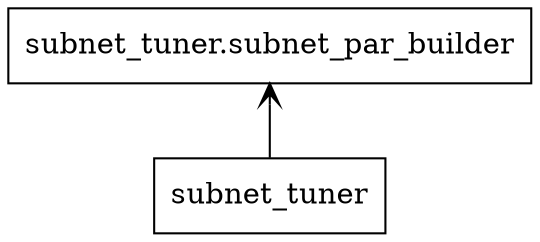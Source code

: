 digraph "packages_subnet_tuner" {
rankdir=BT
charset="utf-8"
"subnet_tuner" [color="black", label=<subnet_tuner>, shape="box", style="solid"];
"subnet_tuner.subnet_par_builder" [color="black", label=<subnet_tuner.subnet_par_builder>, shape="box", style="solid"];
"subnet_tuner" -> "subnet_tuner.subnet_par_builder" [arrowhead="open", arrowtail="none"];
}
